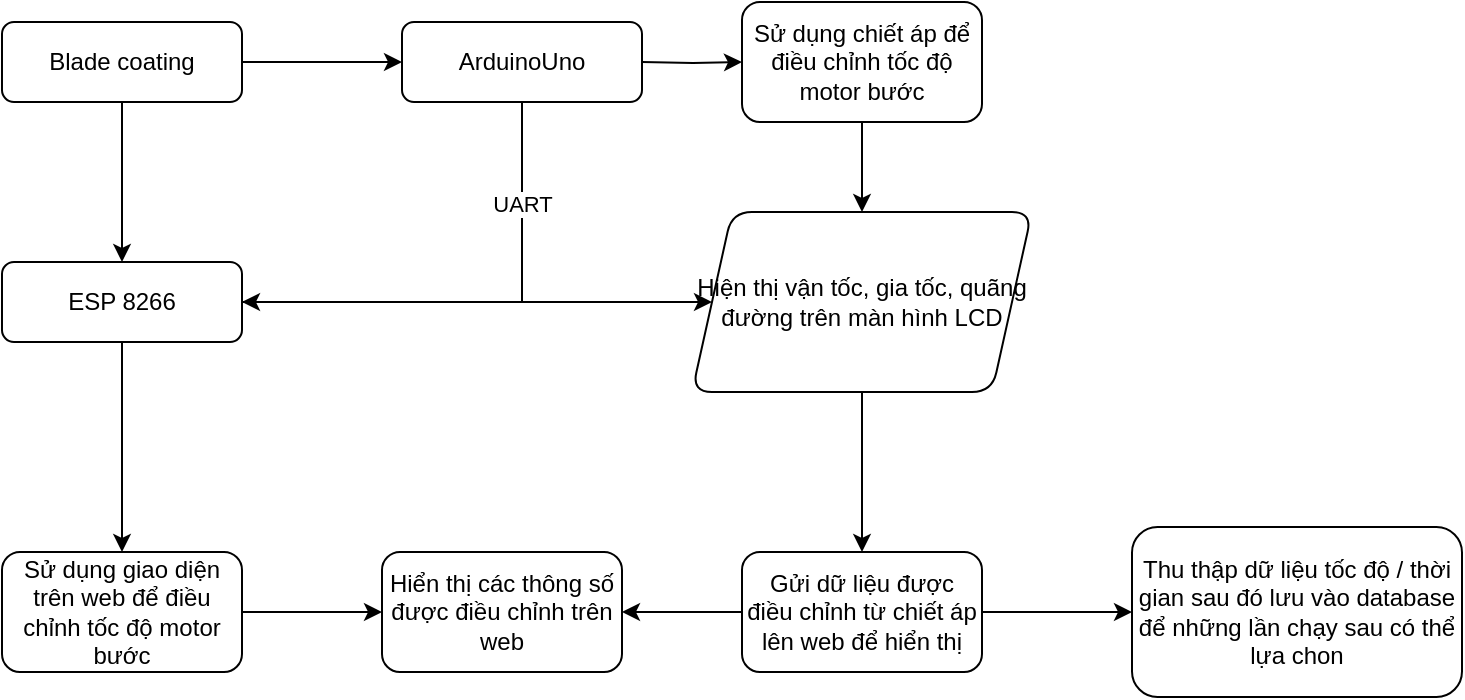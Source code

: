 <mxfile version="26.0.10">
  <diagram id="C5RBs43oDa-KdzZeNtuy" name="Page-1">
    <mxGraphModel dx="1426" dy="827" grid="1" gridSize="10" guides="1" tooltips="1" connect="1" arrows="1" fold="1" page="1" pageScale="1" pageWidth="827" pageHeight="1169" math="0" shadow="0">
      <root>
        <mxCell id="WIyWlLk6GJQsqaUBKTNV-0" />
        <mxCell id="WIyWlLk6GJQsqaUBKTNV-1" parent="WIyWlLk6GJQsqaUBKTNV-0" />
        <mxCell id="huoUDReg3-uegkcwUdyc-36" value="" style="edgeStyle=orthogonalEdgeStyle;rounded=0;orthogonalLoop=1;jettySize=auto;html=1;" edge="1" parent="WIyWlLk6GJQsqaUBKTNV-1" source="huoUDReg3-uegkcwUdyc-18" target="huoUDReg3-uegkcwUdyc-35">
          <mxGeometry relative="1" as="geometry" />
        </mxCell>
        <mxCell id="huoUDReg3-uegkcwUdyc-38" value="" style="edgeStyle=orthogonalEdgeStyle;rounded=0;orthogonalLoop=1;jettySize=auto;html=1;" edge="1" parent="WIyWlLk6GJQsqaUBKTNV-1" source="huoUDReg3-uegkcwUdyc-18" target="huoUDReg3-uegkcwUdyc-37">
          <mxGeometry relative="1" as="geometry" />
        </mxCell>
        <mxCell id="huoUDReg3-uegkcwUdyc-18" value="Blade coating" style="rounded=1;whiteSpace=wrap;html=1;fontSize=12;glass=0;strokeWidth=1;shadow=0;" vertex="1" parent="WIyWlLk6GJQsqaUBKTNV-1">
          <mxGeometry x="150" y="490" width="120" height="40" as="geometry" />
        </mxCell>
        <mxCell id="huoUDReg3-uegkcwUdyc-34" value="" style="edgeStyle=orthogonalEdgeStyle;rounded=0;orthogonalLoop=1;jettySize=auto;html=1;" edge="1" parent="WIyWlLk6GJQsqaUBKTNV-1" target="huoUDReg3-uegkcwUdyc-33">
          <mxGeometry relative="1" as="geometry">
            <mxPoint x="470" y="510" as="sourcePoint" />
          </mxGeometry>
        </mxCell>
        <mxCell id="huoUDReg3-uegkcwUdyc-49" style="edgeStyle=orthogonalEdgeStyle;rounded=0;orthogonalLoop=1;jettySize=auto;html=1;exitX=0.5;exitY=1;exitDx=0;exitDy=0;entryX=0.5;entryY=0;entryDx=0;entryDy=0;" edge="1" parent="WIyWlLk6GJQsqaUBKTNV-1" source="huoUDReg3-uegkcwUdyc-33" target="huoUDReg3-uegkcwUdyc-44">
          <mxGeometry relative="1" as="geometry" />
        </mxCell>
        <mxCell id="huoUDReg3-uegkcwUdyc-33" value="Sử dụng chiết áp để điều chỉnh tốc độ motor bước" style="whiteSpace=wrap;html=1;rounded=1;glass=0;strokeWidth=1;shadow=0;" vertex="1" parent="WIyWlLk6GJQsqaUBKTNV-1">
          <mxGeometry x="520" y="480" width="120" height="60" as="geometry" />
        </mxCell>
        <mxCell id="huoUDReg3-uegkcwUdyc-42" value="" style="edgeStyle=orthogonalEdgeStyle;rounded=0;orthogonalLoop=1;jettySize=auto;html=1;" edge="1" parent="WIyWlLk6GJQsqaUBKTNV-1" source="huoUDReg3-uegkcwUdyc-35" target="huoUDReg3-uegkcwUdyc-41">
          <mxGeometry relative="1" as="geometry" />
        </mxCell>
        <mxCell id="huoUDReg3-uegkcwUdyc-48" style="edgeStyle=orthogonalEdgeStyle;rounded=0;orthogonalLoop=1;jettySize=auto;html=1;exitX=1;exitY=0.5;exitDx=0;exitDy=0;entryX=0;entryY=0.5;entryDx=0;entryDy=0;" edge="1" parent="WIyWlLk6GJQsqaUBKTNV-1" source="huoUDReg3-uegkcwUdyc-35" target="huoUDReg3-uegkcwUdyc-44">
          <mxGeometry relative="1" as="geometry" />
        </mxCell>
        <mxCell id="huoUDReg3-uegkcwUdyc-35" value="ESP 8266" style="rounded=1;whiteSpace=wrap;html=1;fontSize=12;glass=0;strokeWidth=1;shadow=0;" vertex="1" parent="WIyWlLk6GJQsqaUBKTNV-1">
          <mxGeometry x="150" y="610" width="120" height="40" as="geometry" />
        </mxCell>
        <mxCell id="huoUDReg3-uegkcwUdyc-52" style="edgeStyle=orthogonalEdgeStyle;rounded=0;orthogonalLoop=1;jettySize=auto;html=1;exitX=0.5;exitY=1;exitDx=0;exitDy=0;entryX=1;entryY=0.5;entryDx=0;entryDy=0;" edge="1" parent="WIyWlLk6GJQsqaUBKTNV-1" source="huoUDReg3-uegkcwUdyc-37" target="huoUDReg3-uegkcwUdyc-35">
          <mxGeometry relative="1" as="geometry" />
        </mxCell>
        <mxCell id="huoUDReg3-uegkcwUdyc-53" value="UART" style="edgeLabel;html=1;align=center;verticalAlign=middle;resizable=0;points=[];" vertex="1" connectable="0" parent="huoUDReg3-uegkcwUdyc-52">
          <mxGeometry x="-0.575" relative="1" as="geometry">
            <mxPoint as="offset" />
          </mxGeometry>
        </mxCell>
        <mxCell id="huoUDReg3-uegkcwUdyc-37" value="ArduinoUno" style="rounded=1;whiteSpace=wrap;html=1;fontSize=12;glass=0;strokeWidth=1;shadow=0;" vertex="1" parent="WIyWlLk6GJQsqaUBKTNV-1">
          <mxGeometry x="350" y="490" width="120" height="40" as="geometry" />
        </mxCell>
        <mxCell id="huoUDReg3-uegkcwUdyc-55" value="" style="edgeStyle=orthogonalEdgeStyle;rounded=0;orthogonalLoop=1;jettySize=auto;html=1;" edge="1" parent="WIyWlLk6GJQsqaUBKTNV-1" source="huoUDReg3-uegkcwUdyc-41" target="huoUDReg3-uegkcwUdyc-54">
          <mxGeometry relative="1" as="geometry" />
        </mxCell>
        <mxCell id="huoUDReg3-uegkcwUdyc-41" value="Sử dụng giao diện trên web để điều chỉnh tốc độ motor bước" style="whiteSpace=wrap;html=1;rounded=1;glass=0;strokeWidth=1;shadow=0;" vertex="1" parent="WIyWlLk6GJQsqaUBKTNV-1">
          <mxGeometry x="150" y="755" width="120" height="60" as="geometry" />
        </mxCell>
        <mxCell id="huoUDReg3-uegkcwUdyc-43" value="" style="edgeStyle=orthogonalEdgeStyle;rounded=0;orthogonalLoop=1;jettySize=auto;html=1;" edge="1" parent="WIyWlLk6GJQsqaUBKTNV-1" source="huoUDReg3-uegkcwUdyc-44" target="huoUDReg3-uegkcwUdyc-46">
          <mxGeometry relative="1" as="geometry" />
        </mxCell>
        <mxCell id="huoUDReg3-uegkcwUdyc-44" value="Hiện thị vận tốc, gia tốc, quãng đường trên màn hình LCD" style="shape=parallelogram;perimeter=parallelogramPerimeter;whiteSpace=wrap;html=1;fixedSize=1;rounded=1;glass=0;strokeWidth=1;shadow=0;" vertex="1" parent="WIyWlLk6GJQsqaUBKTNV-1">
          <mxGeometry x="495" y="585" width="170" height="90" as="geometry" />
        </mxCell>
        <mxCell id="huoUDReg3-uegkcwUdyc-45" value="" style="edgeStyle=orthogonalEdgeStyle;rounded=0;orthogonalLoop=1;jettySize=auto;html=1;" edge="1" parent="WIyWlLk6GJQsqaUBKTNV-1" source="huoUDReg3-uegkcwUdyc-46" target="huoUDReg3-uegkcwUdyc-47">
          <mxGeometry relative="1" as="geometry" />
        </mxCell>
        <mxCell id="huoUDReg3-uegkcwUdyc-57" value="" style="edgeStyle=orthogonalEdgeStyle;rounded=0;orthogonalLoop=1;jettySize=auto;html=1;" edge="1" parent="WIyWlLk6GJQsqaUBKTNV-1" source="huoUDReg3-uegkcwUdyc-46" target="huoUDReg3-uegkcwUdyc-54">
          <mxGeometry relative="1" as="geometry" />
        </mxCell>
        <mxCell id="huoUDReg3-uegkcwUdyc-46" value="Gửi dữ liệu được điều chỉnh từ chiết áp lên web để hiển thị" style="whiteSpace=wrap;html=1;rounded=1;glass=0;strokeWidth=1;shadow=0;" vertex="1" parent="WIyWlLk6GJQsqaUBKTNV-1">
          <mxGeometry x="520" y="755" width="120" height="60" as="geometry" />
        </mxCell>
        <mxCell id="huoUDReg3-uegkcwUdyc-47" value="Thu thập dữ liệu tốc độ / thời gian sau đó lưu vào database để những lần chạy sau có thể lựa chon" style="whiteSpace=wrap;html=1;rounded=1;glass=0;strokeWidth=1;shadow=0;" vertex="1" parent="WIyWlLk6GJQsqaUBKTNV-1">
          <mxGeometry x="715" y="742.5" width="165" height="85" as="geometry" />
        </mxCell>
        <mxCell id="huoUDReg3-uegkcwUdyc-54" value="Hiển thị các thông số được điều chỉnh trên web" style="whiteSpace=wrap;html=1;rounded=1;glass=0;strokeWidth=1;shadow=0;" vertex="1" parent="WIyWlLk6GJQsqaUBKTNV-1">
          <mxGeometry x="340" y="755" width="120" height="60" as="geometry" />
        </mxCell>
      </root>
    </mxGraphModel>
  </diagram>
</mxfile>
